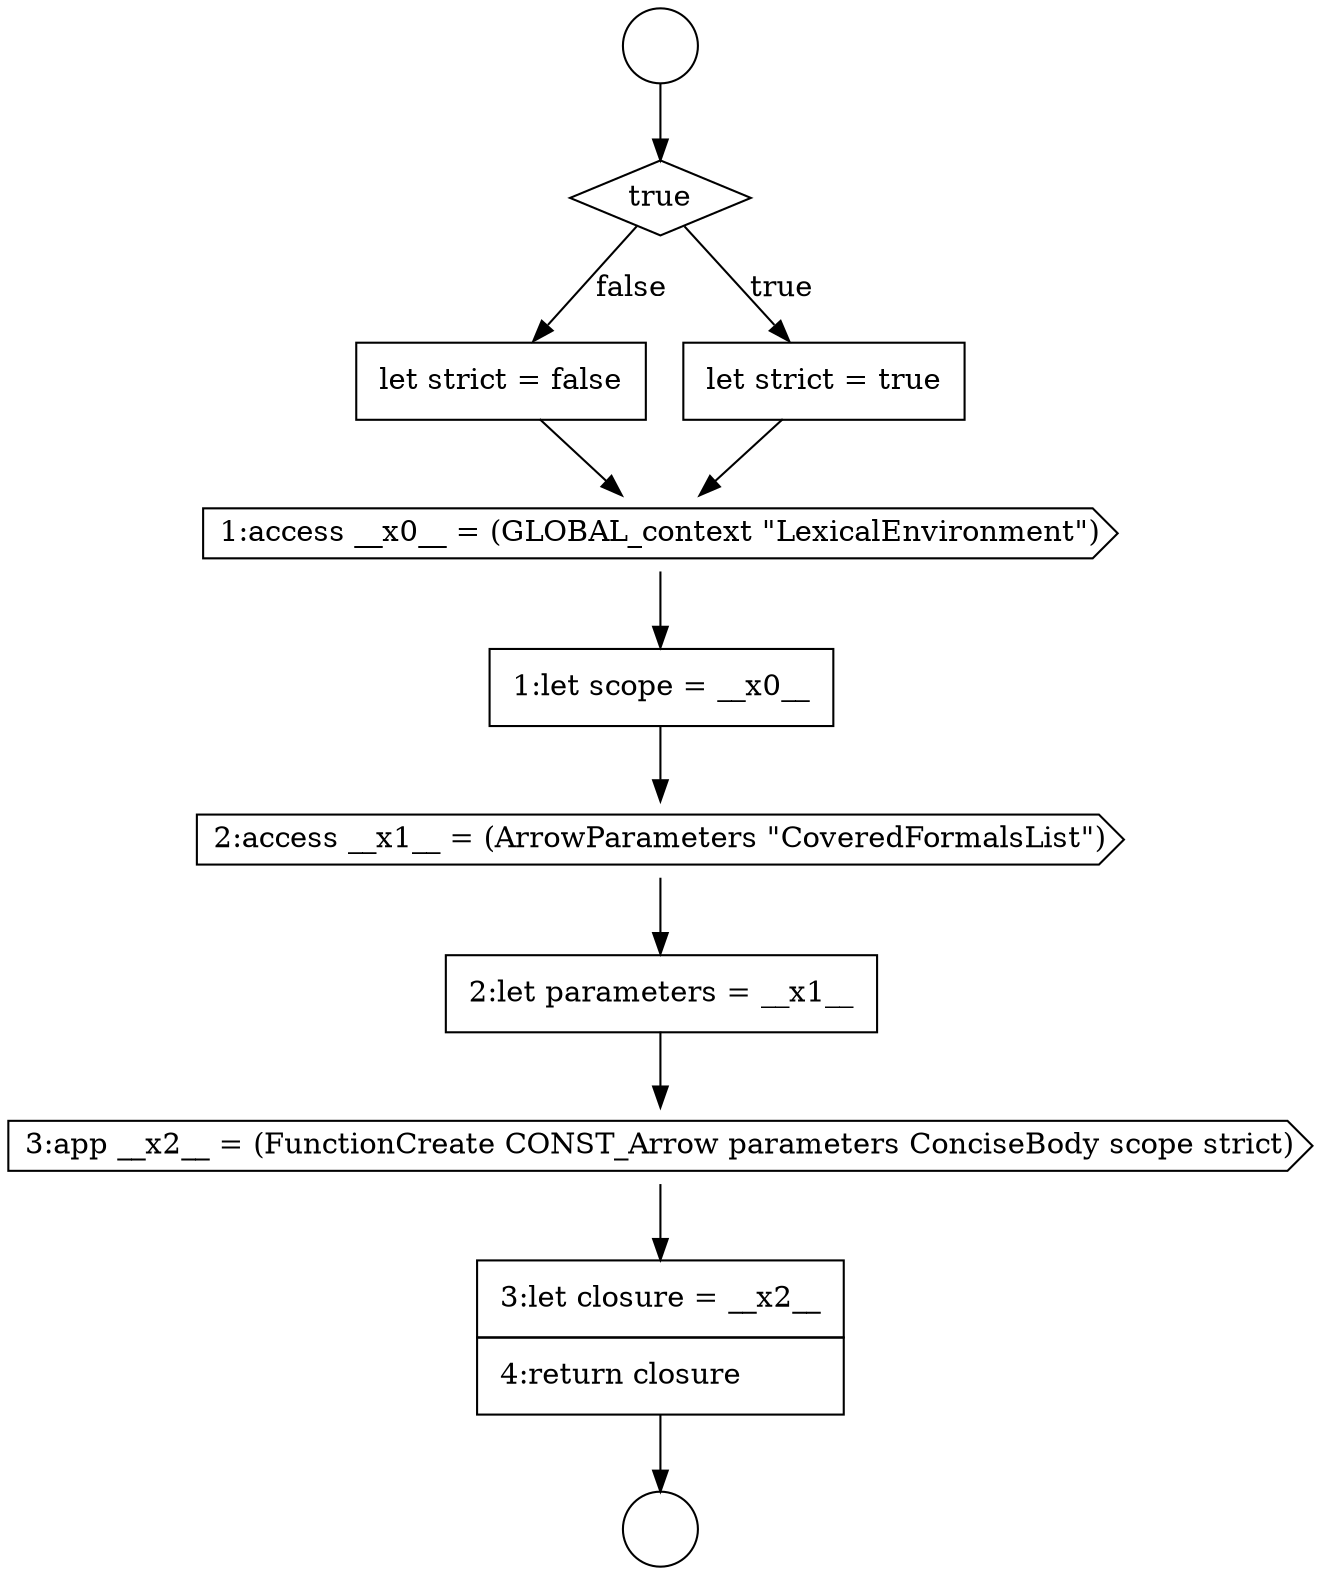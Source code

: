 digraph {
  node8374 [shape=circle label=" " color="black" fillcolor="white" style=filled]
  node8384 [shape=none, margin=0, label=<<font color="black">
    <table border="0" cellborder="1" cellspacing="0" cellpadding="10">
      <tr><td align="left">3:let closure = __x2__</td></tr>
      <tr><td align="left">4:return closure</td></tr>
    </table>
  </font>> color="black" fillcolor="white" style=filled]
  node8379 [shape=cds, label=<<font color="black">1:access __x0__ = (GLOBAL_context &quot;LexicalEnvironment&quot;)</font>> color="black" fillcolor="white" style=filled]
  node8383 [shape=cds, label=<<font color="black">3:app __x2__ = (FunctionCreate CONST_Arrow parameters ConciseBody scope strict)</font>> color="black" fillcolor="white" style=filled]
  node8378 [shape=none, margin=0, label=<<font color="black">
    <table border="0" cellborder="1" cellspacing="0" cellpadding="10">
      <tr><td align="left">let strict = false</td></tr>
    </table>
  </font>> color="black" fillcolor="white" style=filled]
  node8377 [shape=none, margin=0, label=<<font color="black">
    <table border="0" cellborder="1" cellspacing="0" cellpadding="10">
      <tr><td align="left">let strict = true</td></tr>
    </table>
  </font>> color="black" fillcolor="white" style=filled]
  node8380 [shape=none, margin=0, label=<<font color="black">
    <table border="0" cellborder="1" cellspacing="0" cellpadding="10">
      <tr><td align="left">1:let scope = __x0__</td></tr>
    </table>
  </font>> color="black" fillcolor="white" style=filled]
  node8375 [shape=circle label=" " color="black" fillcolor="white" style=filled]
  node8382 [shape=none, margin=0, label=<<font color="black">
    <table border="0" cellborder="1" cellspacing="0" cellpadding="10">
      <tr><td align="left">2:let parameters = __x1__</td></tr>
    </table>
  </font>> color="black" fillcolor="white" style=filled]
  node8381 [shape=cds, label=<<font color="black">2:access __x1__ = (ArrowParameters &quot;CoveredFormalsList&quot;)</font>> color="black" fillcolor="white" style=filled]
  node8376 [shape=diamond, label=<<font color="black">true</font>> color="black" fillcolor="white" style=filled]
  node8379 -> node8380 [ color="black"]
  node8377 -> node8379 [ color="black"]
  node8382 -> node8383 [ color="black"]
  node8381 -> node8382 [ color="black"]
  node8378 -> node8379 [ color="black"]
  node8384 -> node8375 [ color="black"]
  node8380 -> node8381 [ color="black"]
  node8383 -> node8384 [ color="black"]
  node8376 -> node8377 [label=<<font color="black">true</font>> color="black"]
  node8376 -> node8378 [label=<<font color="black">false</font>> color="black"]
  node8374 -> node8376 [ color="black"]
}
